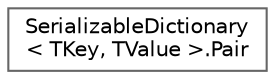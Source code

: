 digraph "クラス階層図"
{
 // LATEX_PDF_SIZE
  bgcolor="transparent";
  edge [fontname=Helvetica,fontsize=10,labelfontname=Helvetica,labelfontsize=10];
  node [fontname=Helvetica,fontsize=10,shape=box,height=0.2,width=0.4];
  rankdir="LR";
  Node0 [id="Node000000",label="SerializableDictionary\l\< TKey, TValue \>.Pair",height=0.2,width=0.4,color="grey40", fillcolor="white", style="filled",URL="$class_serializable_dictionary_1_1_pair.html",tooltip=" "];
}
